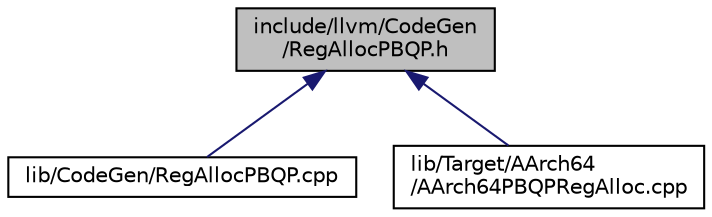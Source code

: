 digraph "include/llvm/CodeGen/RegAllocPBQP.h"
{
 // LATEX_PDF_SIZE
  bgcolor="transparent";
  edge [fontname="Helvetica",fontsize="10",labelfontname="Helvetica",labelfontsize="10"];
  node [fontname="Helvetica",fontsize="10",shape="box"];
  Node1 [label="include/llvm/CodeGen\l/RegAllocPBQP.h",height=0.2,width=0.4,color="black", fillcolor="grey75", style="filled", fontcolor="black",tooltip=" "];
  Node1 -> Node2 [dir="back",color="midnightblue",fontsize="10",style="solid",fontname="Helvetica"];
  Node2 [label="lib/CodeGen/RegAllocPBQP.cpp",height=0.2,width=0.4,color="black",URL="$RegAllocPBQP_8cpp.html",tooltip=" "];
  Node1 -> Node3 [dir="back",color="midnightblue",fontsize="10",style="solid",fontname="Helvetica"];
  Node3 [label="lib/Target/AArch64\l/AArch64PBQPRegAlloc.cpp",height=0.2,width=0.4,color="black",URL="$AArch64PBQPRegAlloc_8cpp.html",tooltip=" "];
}
